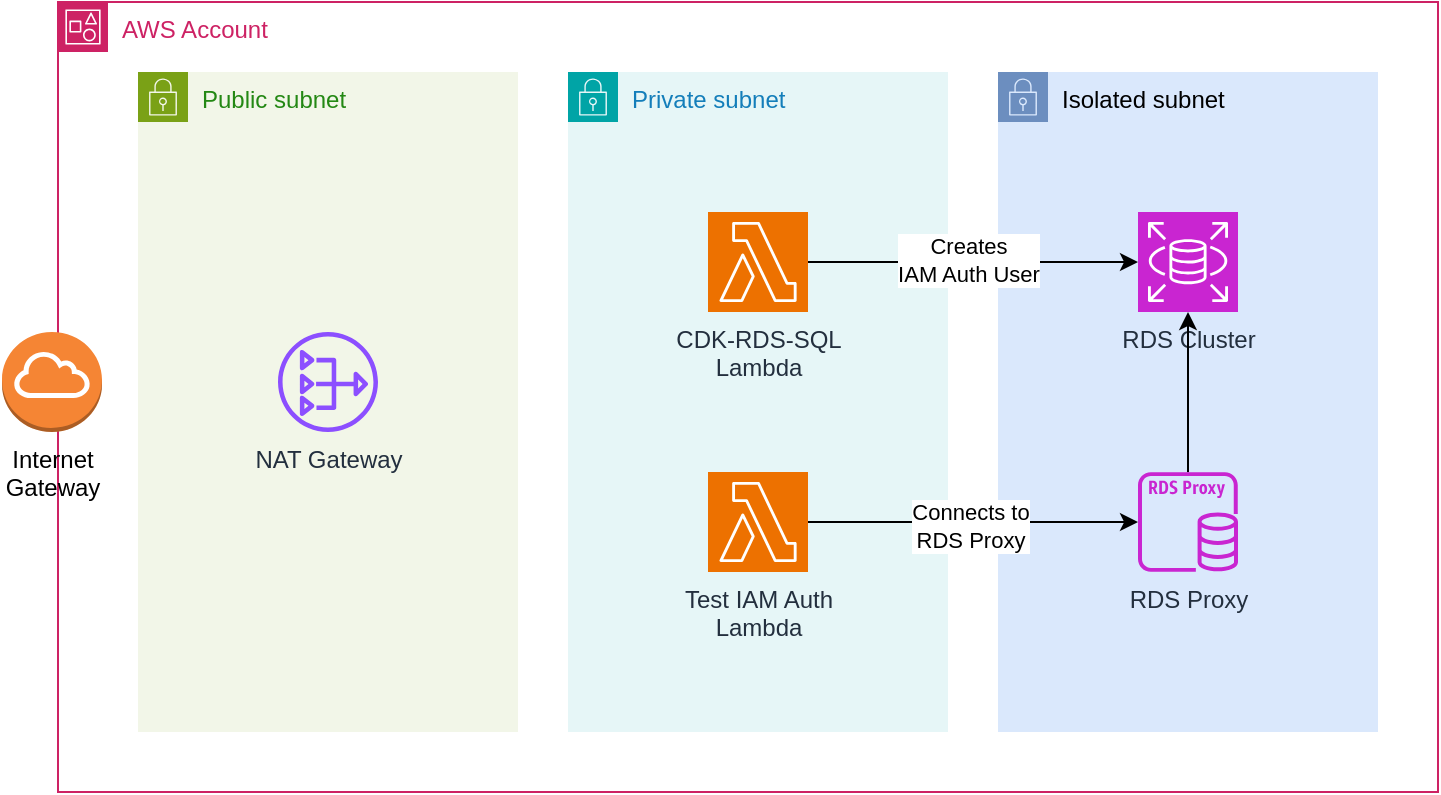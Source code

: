 <mxfile version="28.2.5">
  <diagram name="Page-1" id="RqKF1rfYnvVUXrywB1Ey">
    <mxGraphModel dx="1018" dy="729" grid="1" gridSize="10" guides="1" tooltips="1" connect="1" arrows="1" fold="1" page="1" pageScale="1" pageWidth="850" pageHeight="1100" math="0" shadow="0">
      <root>
        <mxCell id="0" />
        <mxCell id="1" parent="0" />
        <mxCell id="c7cEcdsSR4R8DdXZh8MA-1" value="Private subnet" style="points=[[0,0],[0.25,0],[0.5,0],[0.75,0],[1,0],[1,0.25],[1,0.5],[1,0.75],[1,1],[0.75,1],[0.5,1],[0.25,1],[0,1],[0,0.75],[0,0.5],[0,0.25]];outlineConnect=0;gradientColor=none;html=1;whiteSpace=wrap;fontSize=12;fontStyle=0;container=1;pointerEvents=0;collapsible=0;recursiveResize=0;shape=mxgraph.aws4.group;grIcon=mxgraph.aws4.group_security_group;grStroke=0;strokeColor=#00A4A6;fillColor=#E6F6F7;verticalAlign=top;align=left;spacingLeft=30;fontColor=#147EBA;dashed=0;" vertex="1" parent="1">
          <mxGeometry x="425" y="110" width="190" height="330" as="geometry" />
        </mxCell>
        <mxCell id="c7cEcdsSR4R8DdXZh8MA-7" value="CDK-RDS-SQL&lt;div&gt;Lambda&lt;/div&gt;" style="sketch=0;points=[[0,0,0],[0.25,0,0],[0.5,0,0],[0.75,0,0],[1,0,0],[0,1,0],[0.25,1,0],[0.5,1,0],[0.75,1,0],[1,1,0],[0,0.25,0],[0,0.5,0],[0,0.75,0],[1,0.25,0],[1,0.5,0],[1,0.75,0]];outlineConnect=0;fontColor=#232F3E;fillColor=#ED7100;strokeColor=#ffffff;dashed=0;verticalLabelPosition=bottom;verticalAlign=top;align=center;html=1;fontSize=12;fontStyle=0;aspect=fixed;shape=mxgraph.aws4.resourceIcon;resIcon=mxgraph.aws4.lambda;" vertex="1" parent="c7cEcdsSR4R8DdXZh8MA-1">
          <mxGeometry x="70" y="70" width="50" height="50" as="geometry" />
        </mxCell>
        <mxCell id="c7cEcdsSR4R8DdXZh8MA-9" value="Test IAM Auth&lt;div&gt;Lambda&lt;/div&gt;" style="sketch=0;points=[[0,0,0],[0.25,0,0],[0.5,0,0],[0.75,0,0],[1,0,0],[0,1,0],[0.25,1,0],[0.5,1,0],[0.75,1,0],[1,1,0],[0,0.25,0],[0,0.5,0],[0,0.75,0],[1,0.25,0],[1,0.5,0],[1,0.75,0]];outlineConnect=0;fontColor=#232F3E;fillColor=#ED7100;strokeColor=#ffffff;dashed=0;verticalLabelPosition=bottom;verticalAlign=top;align=center;html=1;fontSize=12;fontStyle=0;aspect=fixed;shape=mxgraph.aws4.resourceIcon;resIcon=mxgraph.aws4.lambda;" vertex="1" parent="c7cEcdsSR4R8DdXZh8MA-1">
          <mxGeometry x="70" y="200" width="50" height="50" as="geometry" />
        </mxCell>
        <mxCell id="c7cEcdsSR4R8DdXZh8MA-2" value="Public subnet" style="points=[[0,0],[0.25,0],[0.5,0],[0.75,0],[1,0],[1,0.25],[1,0.5],[1,0.75],[1,1],[0.75,1],[0.5,1],[0.25,1],[0,1],[0,0.75],[0,0.5],[0,0.25]];outlineConnect=0;gradientColor=none;html=1;whiteSpace=wrap;fontSize=12;fontStyle=0;container=1;pointerEvents=0;collapsible=0;recursiveResize=0;shape=mxgraph.aws4.group;grIcon=mxgraph.aws4.group_security_group;grStroke=0;strokeColor=#7AA116;fillColor=#F2F6E8;verticalAlign=top;align=left;spacingLeft=30;fontColor=#248814;dashed=0;" vertex="1" parent="1">
          <mxGeometry x="210" y="110" width="190" height="330" as="geometry" />
        </mxCell>
        <mxCell id="c7cEcdsSR4R8DdXZh8MA-3" value="NAT Gateway" style="sketch=0;outlineConnect=0;fontColor=#232F3E;gradientColor=none;fillColor=#8C4FFF;strokeColor=none;dashed=0;verticalLabelPosition=bottom;verticalAlign=top;align=center;html=1;fontSize=12;fontStyle=0;aspect=fixed;pointerEvents=1;shape=mxgraph.aws4.nat_gateway;" vertex="1" parent="c7cEcdsSR4R8DdXZh8MA-2">
          <mxGeometry x="70" y="130" width="50" height="50" as="geometry" />
        </mxCell>
        <mxCell id="c7cEcdsSR4R8DdXZh8MA-6" value="Isolated subnet" style="points=[[0,0],[0.25,0],[0.5,0],[0.75,0],[1,0],[1,0.25],[1,0.5],[1,0.75],[1,1],[0.75,1],[0.5,1],[0.25,1],[0,1],[0,0.75],[0,0.5],[0,0.25]];outlineConnect=0;html=1;whiteSpace=wrap;fontSize=12;fontStyle=0;container=1;pointerEvents=0;collapsible=0;recursiveResize=0;shape=mxgraph.aws4.group;grIcon=mxgraph.aws4.group_security_group;grStroke=0;strokeColor=#6c8ebf;fillColor=#dae8fc;verticalAlign=top;align=left;spacingLeft=30;dashed=0;" vertex="1" parent="1">
          <mxGeometry x="640" y="110" width="190" height="330" as="geometry" />
        </mxCell>
        <mxCell id="c7cEcdsSR4R8DdXZh8MA-5" value="RDS Cluster" style="sketch=0;points=[[0,0,0],[0.25,0,0],[0.5,0,0],[0.75,0,0],[1,0,0],[0,1,0],[0.25,1,0],[0.5,1,0],[0.75,1,0],[1,1,0],[0,0.25,0],[0,0.5,0],[0,0.75,0],[1,0.25,0],[1,0.5,0],[1,0.75,0]];outlineConnect=0;fontColor=#232F3E;fillColor=#C925D1;strokeColor=#ffffff;dashed=0;verticalLabelPosition=bottom;verticalAlign=top;align=center;html=1;fontSize=12;fontStyle=0;aspect=fixed;shape=mxgraph.aws4.resourceIcon;resIcon=mxgraph.aws4.rds;" vertex="1" parent="c7cEcdsSR4R8DdXZh8MA-6">
          <mxGeometry x="70" y="70" width="50" height="50" as="geometry" />
        </mxCell>
        <mxCell id="c7cEcdsSR4R8DdXZh8MA-12" style="edgeStyle=orthogonalEdgeStyle;rounded=0;orthogonalLoop=1;jettySize=auto;html=1;" edge="1" parent="c7cEcdsSR4R8DdXZh8MA-6" source="c7cEcdsSR4R8DdXZh8MA-10" target="c7cEcdsSR4R8DdXZh8MA-5">
          <mxGeometry relative="1" as="geometry" />
        </mxCell>
        <mxCell id="c7cEcdsSR4R8DdXZh8MA-10" value="RDS Proxy" style="sketch=0;outlineConnect=0;fontColor=#232F3E;gradientColor=none;fillColor=#C925D1;strokeColor=none;dashed=0;verticalLabelPosition=bottom;verticalAlign=top;align=center;html=1;fontSize=12;fontStyle=0;aspect=fixed;pointerEvents=1;shape=mxgraph.aws4.rds_proxy;" vertex="1" parent="c7cEcdsSR4R8DdXZh8MA-6">
          <mxGeometry x="70" y="200" width="50" height="50" as="geometry" />
        </mxCell>
        <mxCell id="c7cEcdsSR4R8DdXZh8MA-8" style="edgeStyle=orthogonalEdgeStyle;rounded=0;orthogonalLoop=1;jettySize=auto;html=1;entryX=0;entryY=0.5;entryDx=0;entryDy=0;entryPerimeter=0;" edge="1" parent="1" source="c7cEcdsSR4R8DdXZh8MA-7" target="c7cEcdsSR4R8DdXZh8MA-5">
          <mxGeometry relative="1" as="geometry" />
        </mxCell>
        <mxCell id="c7cEcdsSR4R8DdXZh8MA-15" value="Creates&lt;div&gt;IAM Auth User&lt;/div&gt;" style="edgeLabel;html=1;align=center;verticalAlign=middle;resizable=0;points=[];" vertex="1" connectable="0" parent="c7cEcdsSR4R8DdXZh8MA-8">
          <mxGeometry x="-0.03" y="1" relative="1" as="geometry">
            <mxPoint as="offset" />
          </mxGeometry>
        </mxCell>
        <mxCell id="c7cEcdsSR4R8DdXZh8MA-11" style="edgeStyle=orthogonalEdgeStyle;rounded=0;orthogonalLoop=1;jettySize=auto;html=1;" edge="1" parent="1" source="c7cEcdsSR4R8DdXZh8MA-9" target="c7cEcdsSR4R8DdXZh8MA-10">
          <mxGeometry relative="1" as="geometry" />
        </mxCell>
        <mxCell id="c7cEcdsSR4R8DdXZh8MA-13" value="Connects to&lt;div&gt;RDS Proxy&lt;/div&gt;" style="edgeLabel;html=1;align=center;verticalAlign=middle;resizable=0;points=[];" vertex="1" connectable="0" parent="c7cEcdsSR4R8DdXZh8MA-11">
          <mxGeometry x="-0.019" y="-2" relative="1" as="geometry">
            <mxPoint as="offset" />
          </mxGeometry>
        </mxCell>
        <mxCell id="c7cEcdsSR4R8DdXZh8MA-16" value="AWS Account" style="points=[[0,0],[0.25,0],[0.5,0],[0.75,0],[1,0],[1,0.25],[1,0.5],[1,0.75],[1,1],[0.75,1],[0.5,1],[0.25,1],[0,1],[0,0.75],[0,0.5],[0,0.25]];outlineConnect=0;gradientColor=none;html=1;whiteSpace=wrap;fontSize=12;fontStyle=0;container=1;pointerEvents=0;collapsible=0;recursiveResize=0;shape=mxgraph.aws4.group;grIcon=mxgraph.aws4.group_account;strokeColor=#CD2264;fillColor=none;verticalAlign=top;align=left;spacingLeft=30;fontColor=#CD2264;dashed=0;" vertex="1" parent="1">
          <mxGeometry x="170" y="75" width="690" height="395" as="geometry" />
        </mxCell>
        <mxCell id="c7cEcdsSR4R8DdXZh8MA-4" value="Internet&lt;div&gt;Gateway&lt;/div&gt;" style="outlineConnect=0;dashed=0;verticalLabelPosition=bottom;verticalAlign=top;align=center;html=1;shape=mxgraph.aws3.internet_gateway;fillColor=#F58534;gradientColor=none;" vertex="1" parent="1">
          <mxGeometry x="142" y="240" width="50" height="50" as="geometry" />
        </mxCell>
      </root>
    </mxGraphModel>
  </diagram>
</mxfile>

